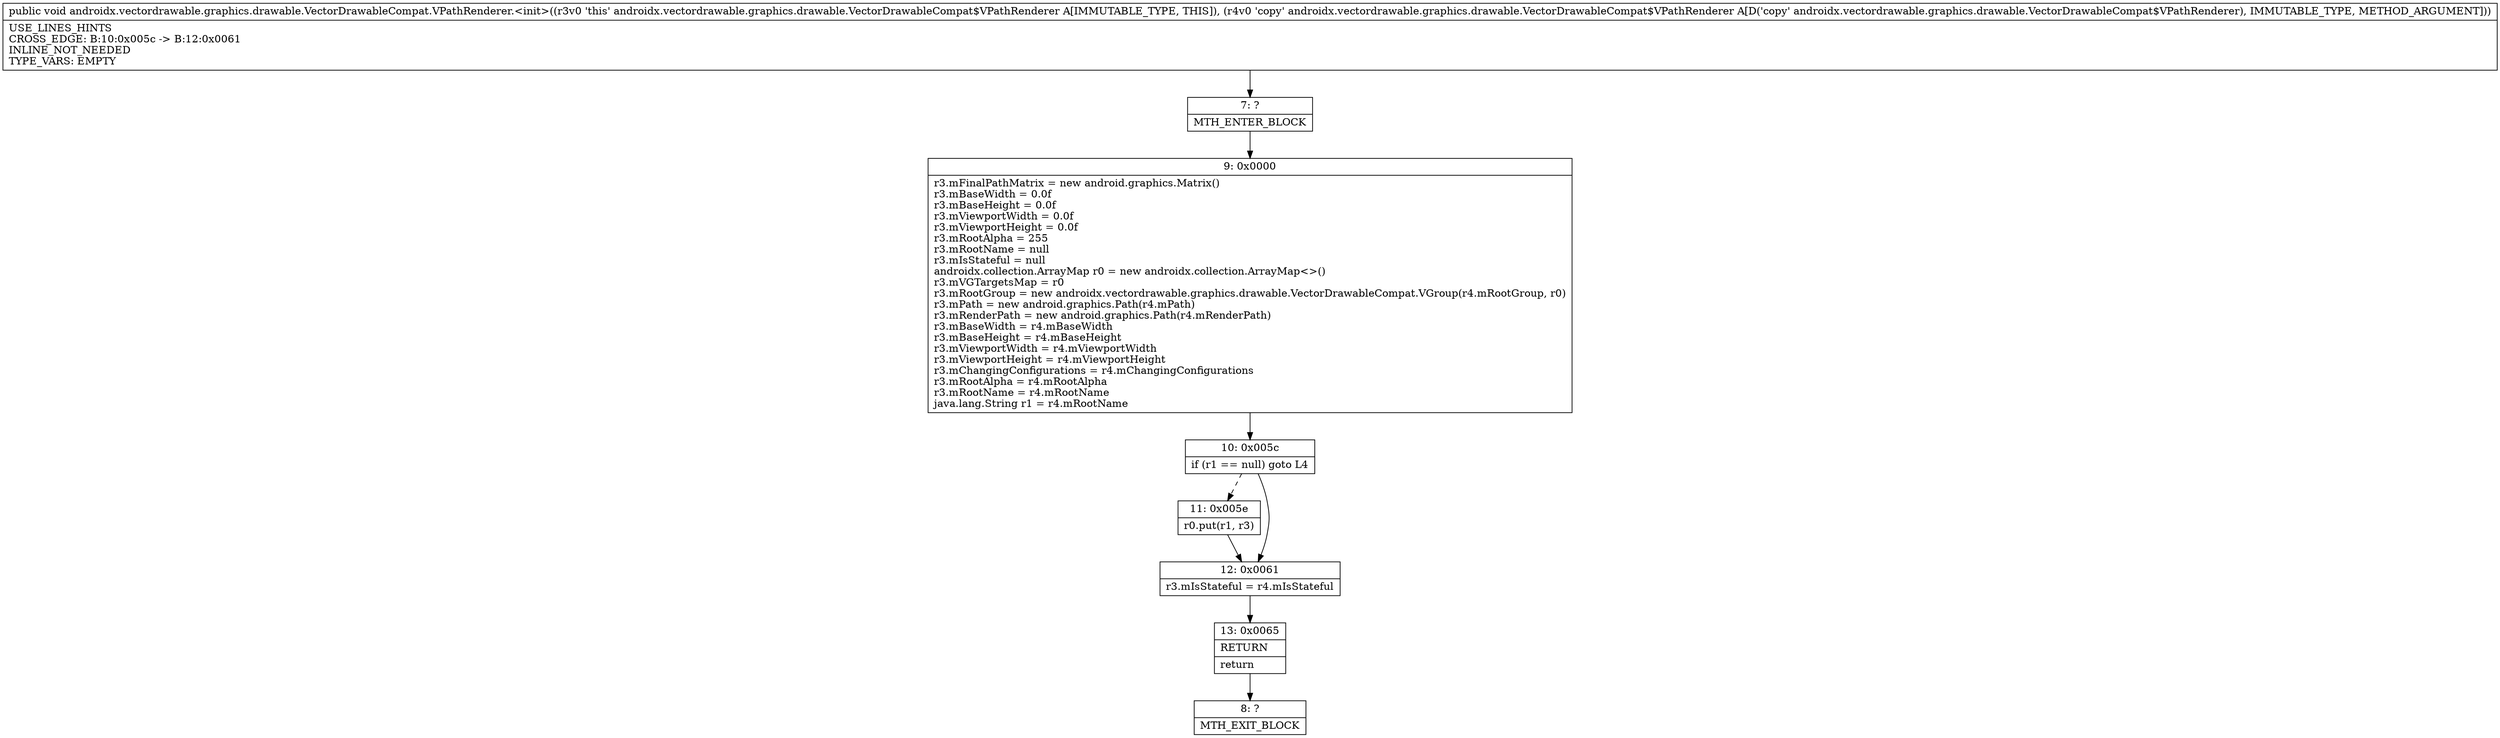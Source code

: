digraph "CFG forandroidx.vectordrawable.graphics.drawable.VectorDrawableCompat.VPathRenderer.\<init\>(Landroidx\/vectordrawable\/graphics\/drawable\/VectorDrawableCompat$VPathRenderer;)V" {
Node_7 [shape=record,label="{7\:\ ?|MTH_ENTER_BLOCK\l}"];
Node_9 [shape=record,label="{9\:\ 0x0000|r3.mFinalPathMatrix = new android.graphics.Matrix()\lr3.mBaseWidth = 0.0f\lr3.mBaseHeight = 0.0f\lr3.mViewportWidth = 0.0f\lr3.mViewportHeight = 0.0f\lr3.mRootAlpha = 255\lr3.mRootName = null\lr3.mIsStateful = null\landroidx.collection.ArrayMap r0 = new androidx.collection.ArrayMap\<\>()\lr3.mVGTargetsMap = r0\lr3.mRootGroup = new androidx.vectordrawable.graphics.drawable.VectorDrawableCompat.VGroup(r4.mRootGroup, r0)\lr3.mPath = new android.graphics.Path(r4.mPath)\lr3.mRenderPath = new android.graphics.Path(r4.mRenderPath)\lr3.mBaseWidth = r4.mBaseWidth\lr3.mBaseHeight = r4.mBaseHeight\lr3.mViewportWidth = r4.mViewportWidth\lr3.mViewportHeight = r4.mViewportHeight\lr3.mChangingConfigurations = r4.mChangingConfigurations\lr3.mRootAlpha = r4.mRootAlpha\lr3.mRootName = r4.mRootName\ljava.lang.String r1 = r4.mRootName\l}"];
Node_10 [shape=record,label="{10\:\ 0x005c|if (r1 == null) goto L4\l}"];
Node_11 [shape=record,label="{11\:\ 0x005e|r0.put(r1, r3)\l}"];
Node_12 [shape=record,label="{12\:\ 0x0061|r3.mIsStateful = r4.mIsStateful\l}"];
Node_13 [shape=record,label="{13\:\ 0x0065|RETURN\l|return\l}"];
Node_8 [shape=record,label="{8\:\ ?|MTH_EXIT_BLOCK\l}"];
MethodNode[shape=record,label="{public void androidx.vectordrawable.graphics.drawable.VectorDrawableCompat.VPathRenderer.\<init\>((r3v0 'this' androidx.vectordrawable.graphics.drawable.VectorDrawableCompat$VPathRenderer A[IMMUTABLE_TYPE, THIS]), (r4v0 'copy' androidx.vectordrawable.graphics.drawable.VectorDrawableCompat$VPathRenderer A[D('copy' androidx.vectordrawable.graphics.drawable.VectorDrawableCompat$VPathRenderer), IMMUTABLE_TYPE, METHOD_ARGUMENT]))  | USE_LINES_HINTS\lCROSS_EDGE: B:10:0x005c \-\> B:12:0x0061\lINLINE_NOT_NEEDED\lTYPE_VARS: EMPTY\l}"];
MethodNode -> Node_7;Node_7 -> Node_9;
Node_9 -> Node_10;
Node_10 -> Node_11[style=dashed];
Node_10 -> Node_12;
Node_11 -> Node_12;
Node_12 -> Node_13;
Node_13 -> Node_8;
}


